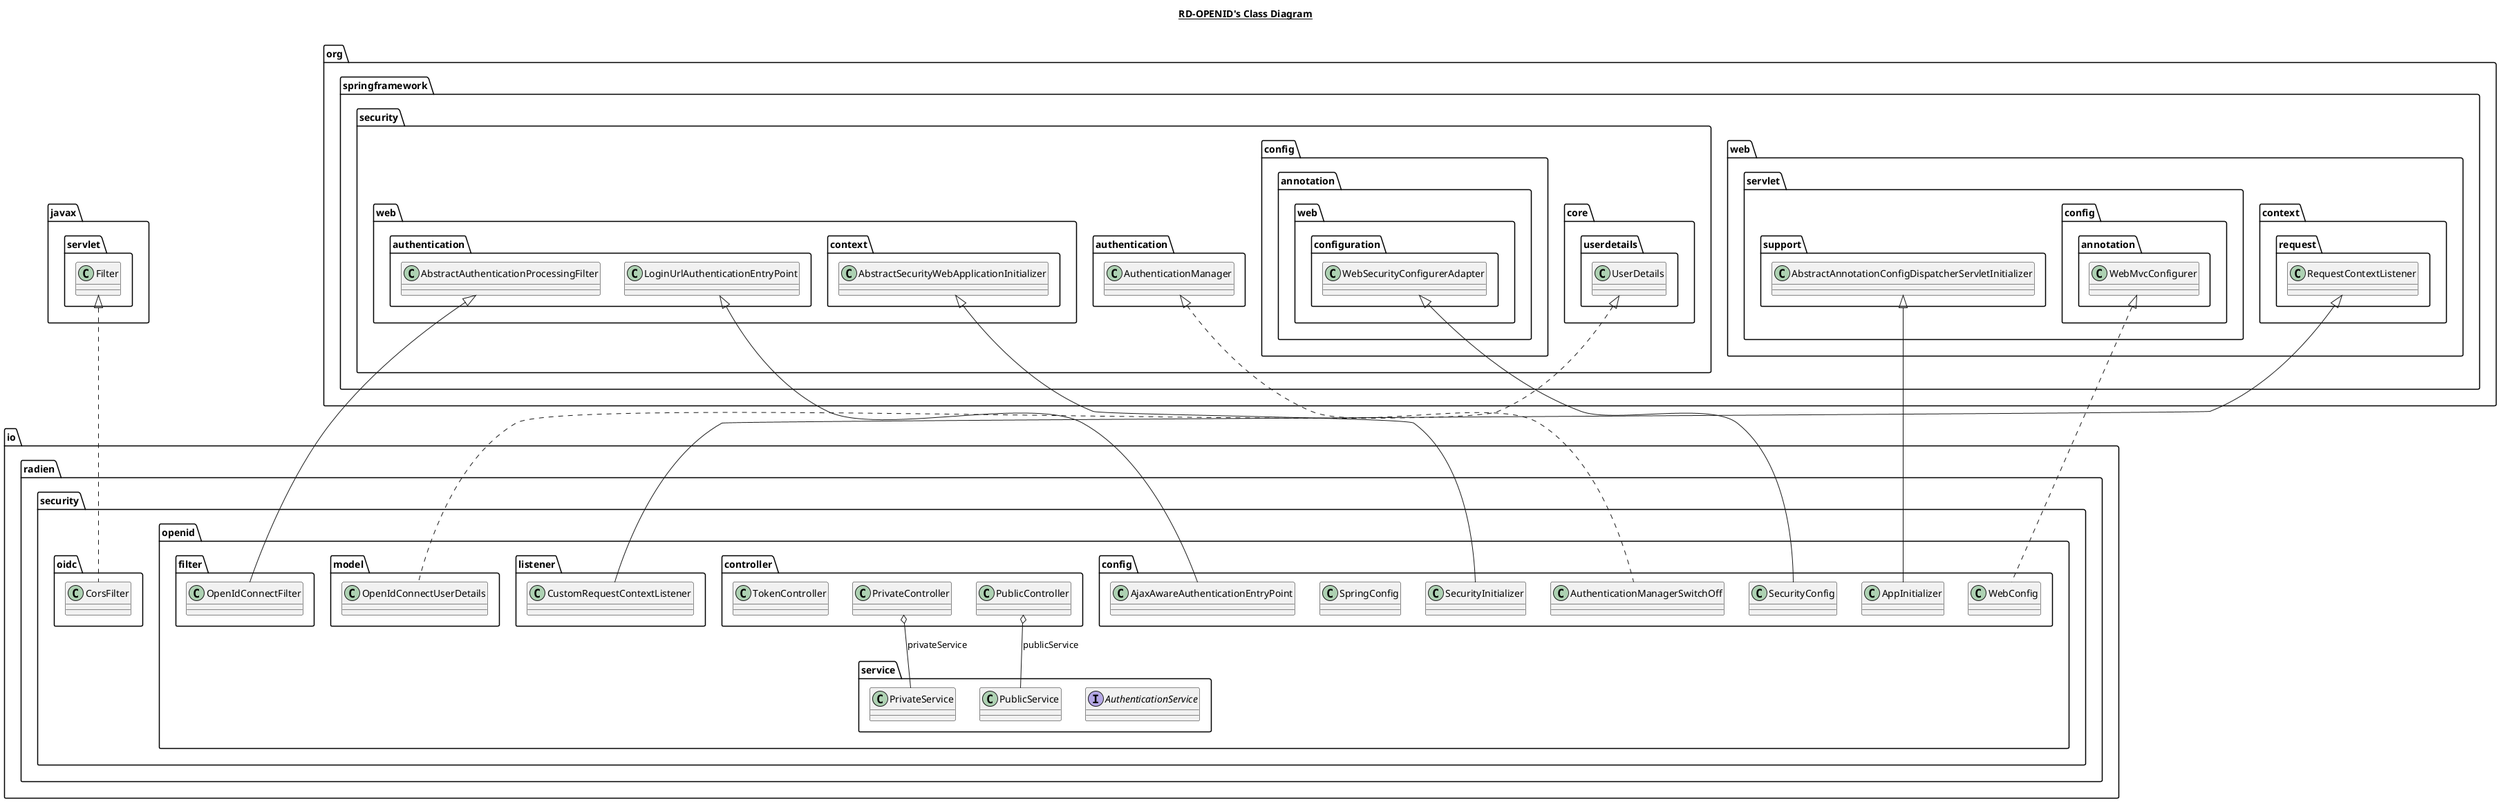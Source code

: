 @startuml

title __RD-OPENID's Class Diagram__\n

  namespace io.radien.security.oidc {
    class io.radien.security.oidc.CorsFilter {
    }
  }
  

  namespace io.radien.security.openid.config {
    class io.radien.security.openid.config.AjaxAwareAuthenticationEntryPoint {
    }
  }
  

  namespace io.radien.security.openid.config {
    class io.radien.security.openid.config.AppInitializer {
    }
  }
  

  namespace io.radien.security.openid.config {
    class io.radien.security.openid.config.AuthenticationManagerSwitchOff {
    }
  }
  

  namespace io.radien.security.openid.config {
    class io.radien.security.openid.config.SecurityConfig {
    }
  }
  

  namespace io.radien.security.openid.config {
    class io.radien.security.openid.config.SecurityInitializer {
    }
  }
  

  namespace io.radien.security.openid.config {
    class io.radien.security.openid.config.SpringConfig {
    }
  }
  

  namespace io.radien.security.openid.config {
    class io.radien.security.openid.config.WebConfig {
    }
  }
  

  namespace io.radien.security.openid.controller {
    class io.radien.security.openid.controller.PrivateController {
    }
  }
  

  namespace io.radien.security.openid.controller {
    class io.radien.security.openid.controller.PublicController {
    }
  }
  

  namespace io.radien.security.openid.controller {
    class io.radien.security.openid.controller.TokenController {
    }
  }
  

  namespace io.radien.security.openid.filter {
    class io.radien.security.openid.filter.OpenIdConnectFilter {
    }
  }
  

  namespace io.radien.security.openid.listener {
    class io.radien.security.openid.listener.CustomRequestContextListener {
    }
  }
  

  namespace io.radien.security.openid.model {
    class io.radien.security.openid.model.OpenIdConnectUserDetails {
    }
  }
  

  namespace io.radien.security.openid.service {
    interface io.radien.security.openid.service.AuthenticationService {
    }
  }
  

  namespace io.radien.security.openid.service {
    class io.radien.security.openid.service.PrivateService {
    }
  }
  

  namespace io.radien.security.openid.service {
    class io.radien.security.openid.service.PublicService {
    }
  }
  

  io.radien.security.oidc.CorsFilter .up.|> javax.servlet.Filter
  io.radien.security.openid.config.AjaxAwareAuthenticationEntryPoint -up-|> org.springframework.security.web.authentication.LoginUrlAuthenticationEntryPoint
  io.radien.security.openid.config.AppInitializer -up-|> org.springframework.web.servlet.support.AbstractAnnotationConfigDispatcherServletInitializer
  io.radien.security.openid.config.AuthenticationManagerSwitchOff .up.|> org.springframework.security.authentication.AuthenticationManager
  io.radien.security.openid.config.SecurityConfig -up-|> org.springframework.security.config.annotation.web.configuration.WebSecurityConfigurerAdapter
  io.radien.security.openid.config.SecurityInitializer -up-|> org.springframework.security.web.context.AbstractSecurityWebApplicationInitializer
  io.radien.security.openid.config.WebConfig .up.|> org.springframework.web.servlet.config.annotation.WebMvcConfigurer
  io.radien.security.openid.controller.PrivateController o-- io.radien.security.openid.service.PrivateService : privateService
  io.radien.security.openid.controller.PublicController o-- io.radien.security.openid.service.PublicService : publicService
  io.radien.security.openid.filter.OpenIdConnectFilter -up-|> org.springframework.security.web.authentication.AbstractAuthenticationProcessingFilter
  io.radien.security.openid.listener.CustomRequestContextListener -up-|> org.springframework.web.context.request.RequestContextListener
  io.radien.security.openid.model.OpenIdConnectUserDetails .up.|> org.springframework.security.core.userdetails.UserDetails







@enduml
